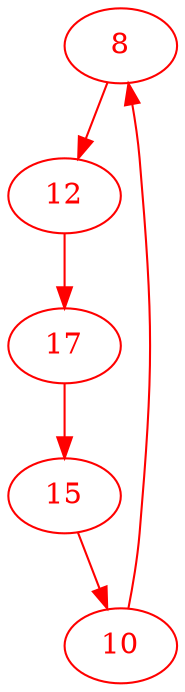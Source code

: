 digraph g{
node [color = red, fontcolor=red]; 8 10 12 15 17 ;
8 -> 12 [color=red] ;
10 -> 8 [color=red] ;
12 -> 17 [color=red] ;
15 -> 10 [color=red] ;
17 -> 15 [color=red] ;
}
